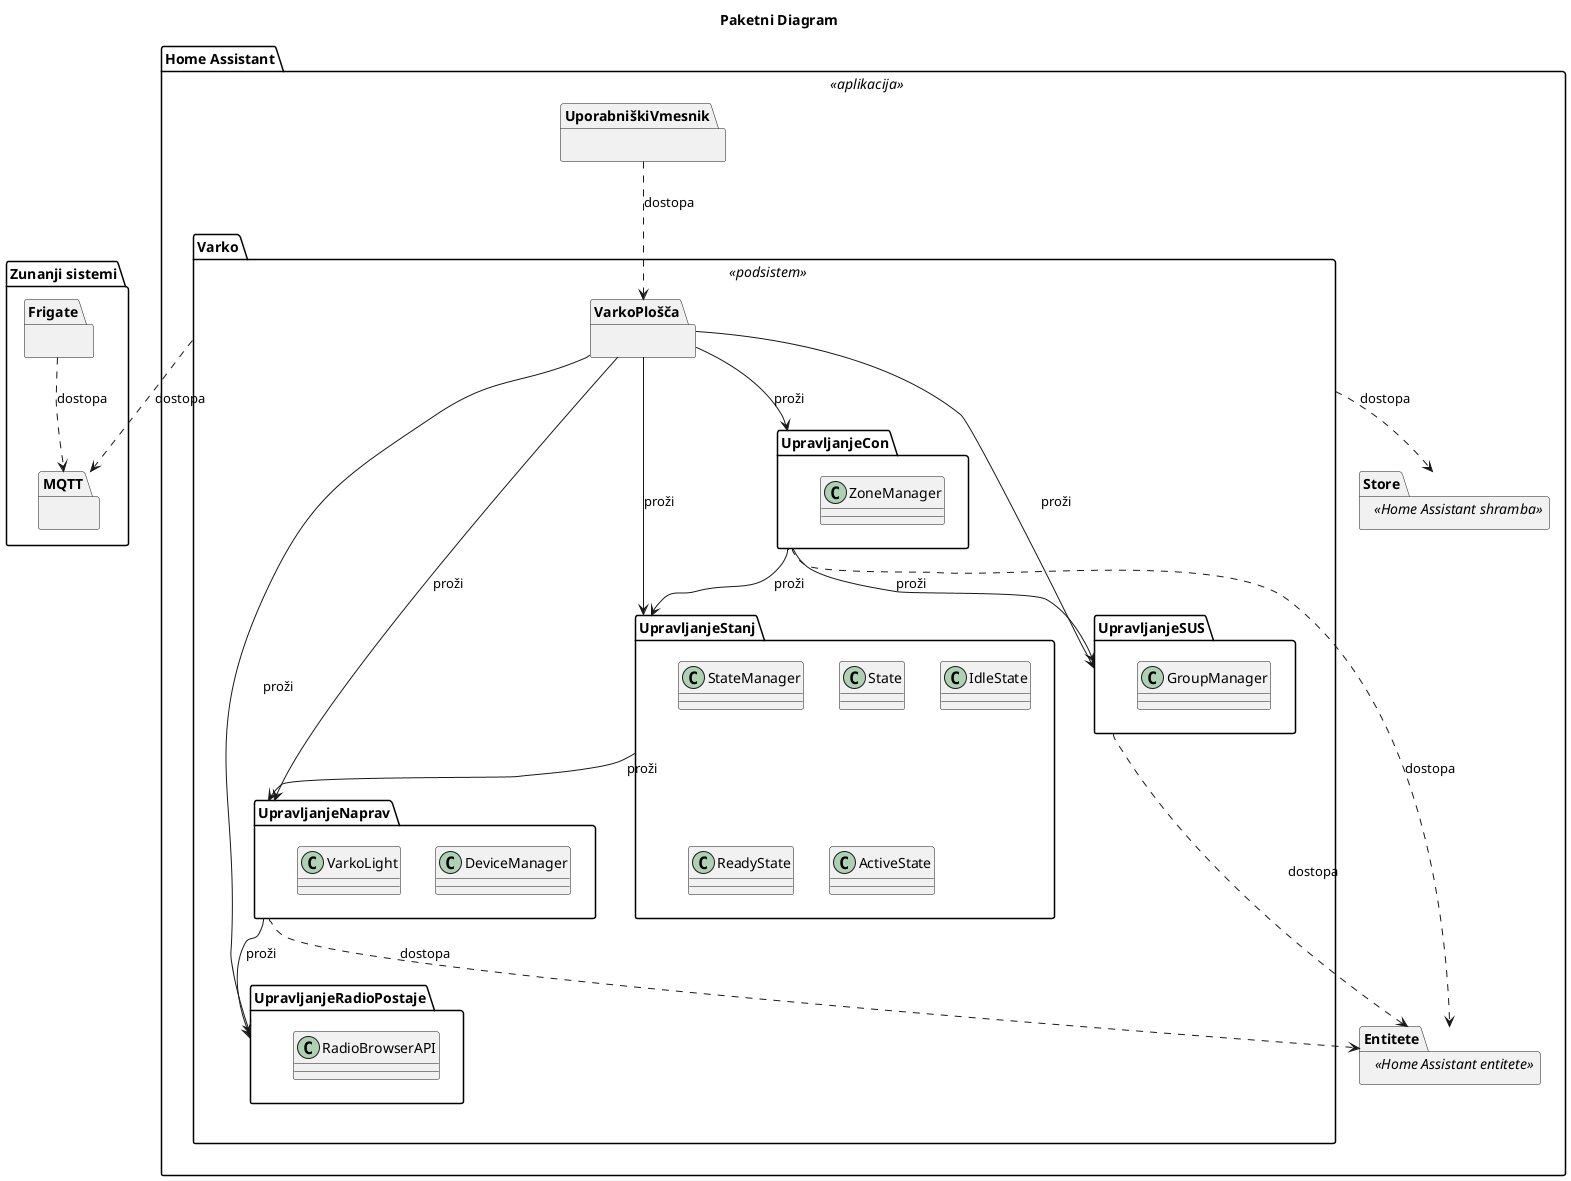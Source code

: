 @startuml
title Paketni Diagram

package "Home Assistant" <<aplikacija>> {

    package "UporabniškiVmesnik" {
    }
    package "Store" <<Home Assistant shramba>> {
    }
    package "Entitete" <<Home Assistant entitete>> {
    }

    package "Varko" <<podsistem>> {
        package "VarkoPlošča" {
        }
        package "UpravljanjeNaprav" {
            class DeviceManager {}
            class VarkoLight {}
        }
        package "UpravljanjeCon" {
            class ZoneManager {}
        }
        package "UpravljanjeSUS" {
            class GroupManager {}
        }
        package "UpravljanjeStanj" {
            class StateManager {}
            class State {}
            class IdleState {}
            class ReadyState {}
            class ActiveState {}
        }
        package "UpravljanjeRadioPostaje" {
            class RadioBrowserAPI {}
        }
    }

}

package "Zunanji sistemi" {
    package "Frigate" {
    }
    package "MQTT" {
    }
}

UporabniškiVmesnik .-> VarkoPlošča : "dostopa"
Varko .-> MQTT : "dostopa"
Frigate .-> MQTT : "dostopa"
UpravljanjeStanj --> UpravljanjeNaprav : "proži"
UpravljanjeCon --> UpravljanjeStanj : "proži"
UpravljanjeCon --> UpravljanjeSUS : "proži"
VarkoPlošča --> UpravljanjeNaprav : "proži"
VarkoPlošča --> UpravljanjeCon : "proži"
VarkoPlošča --> UpravljanjeSUS : "proži"
VarkoPlošča --> UpravljanjeStanj : "proži"
VarkoPlošča --> UpravljanjeRadioPostaje : "proži"
UpravljanjeNaprav .-> Entitete : "dostopa"
UpravljanjeNaprav --> UpravljanjeRadioPostaje : "proži"
UpravljanjeSUS .-> Entitete : "dostopa"
UpravljanjeCon .-> Entitete : "dostopa"
Varko .-> Store : "dostopa"
@enduml
